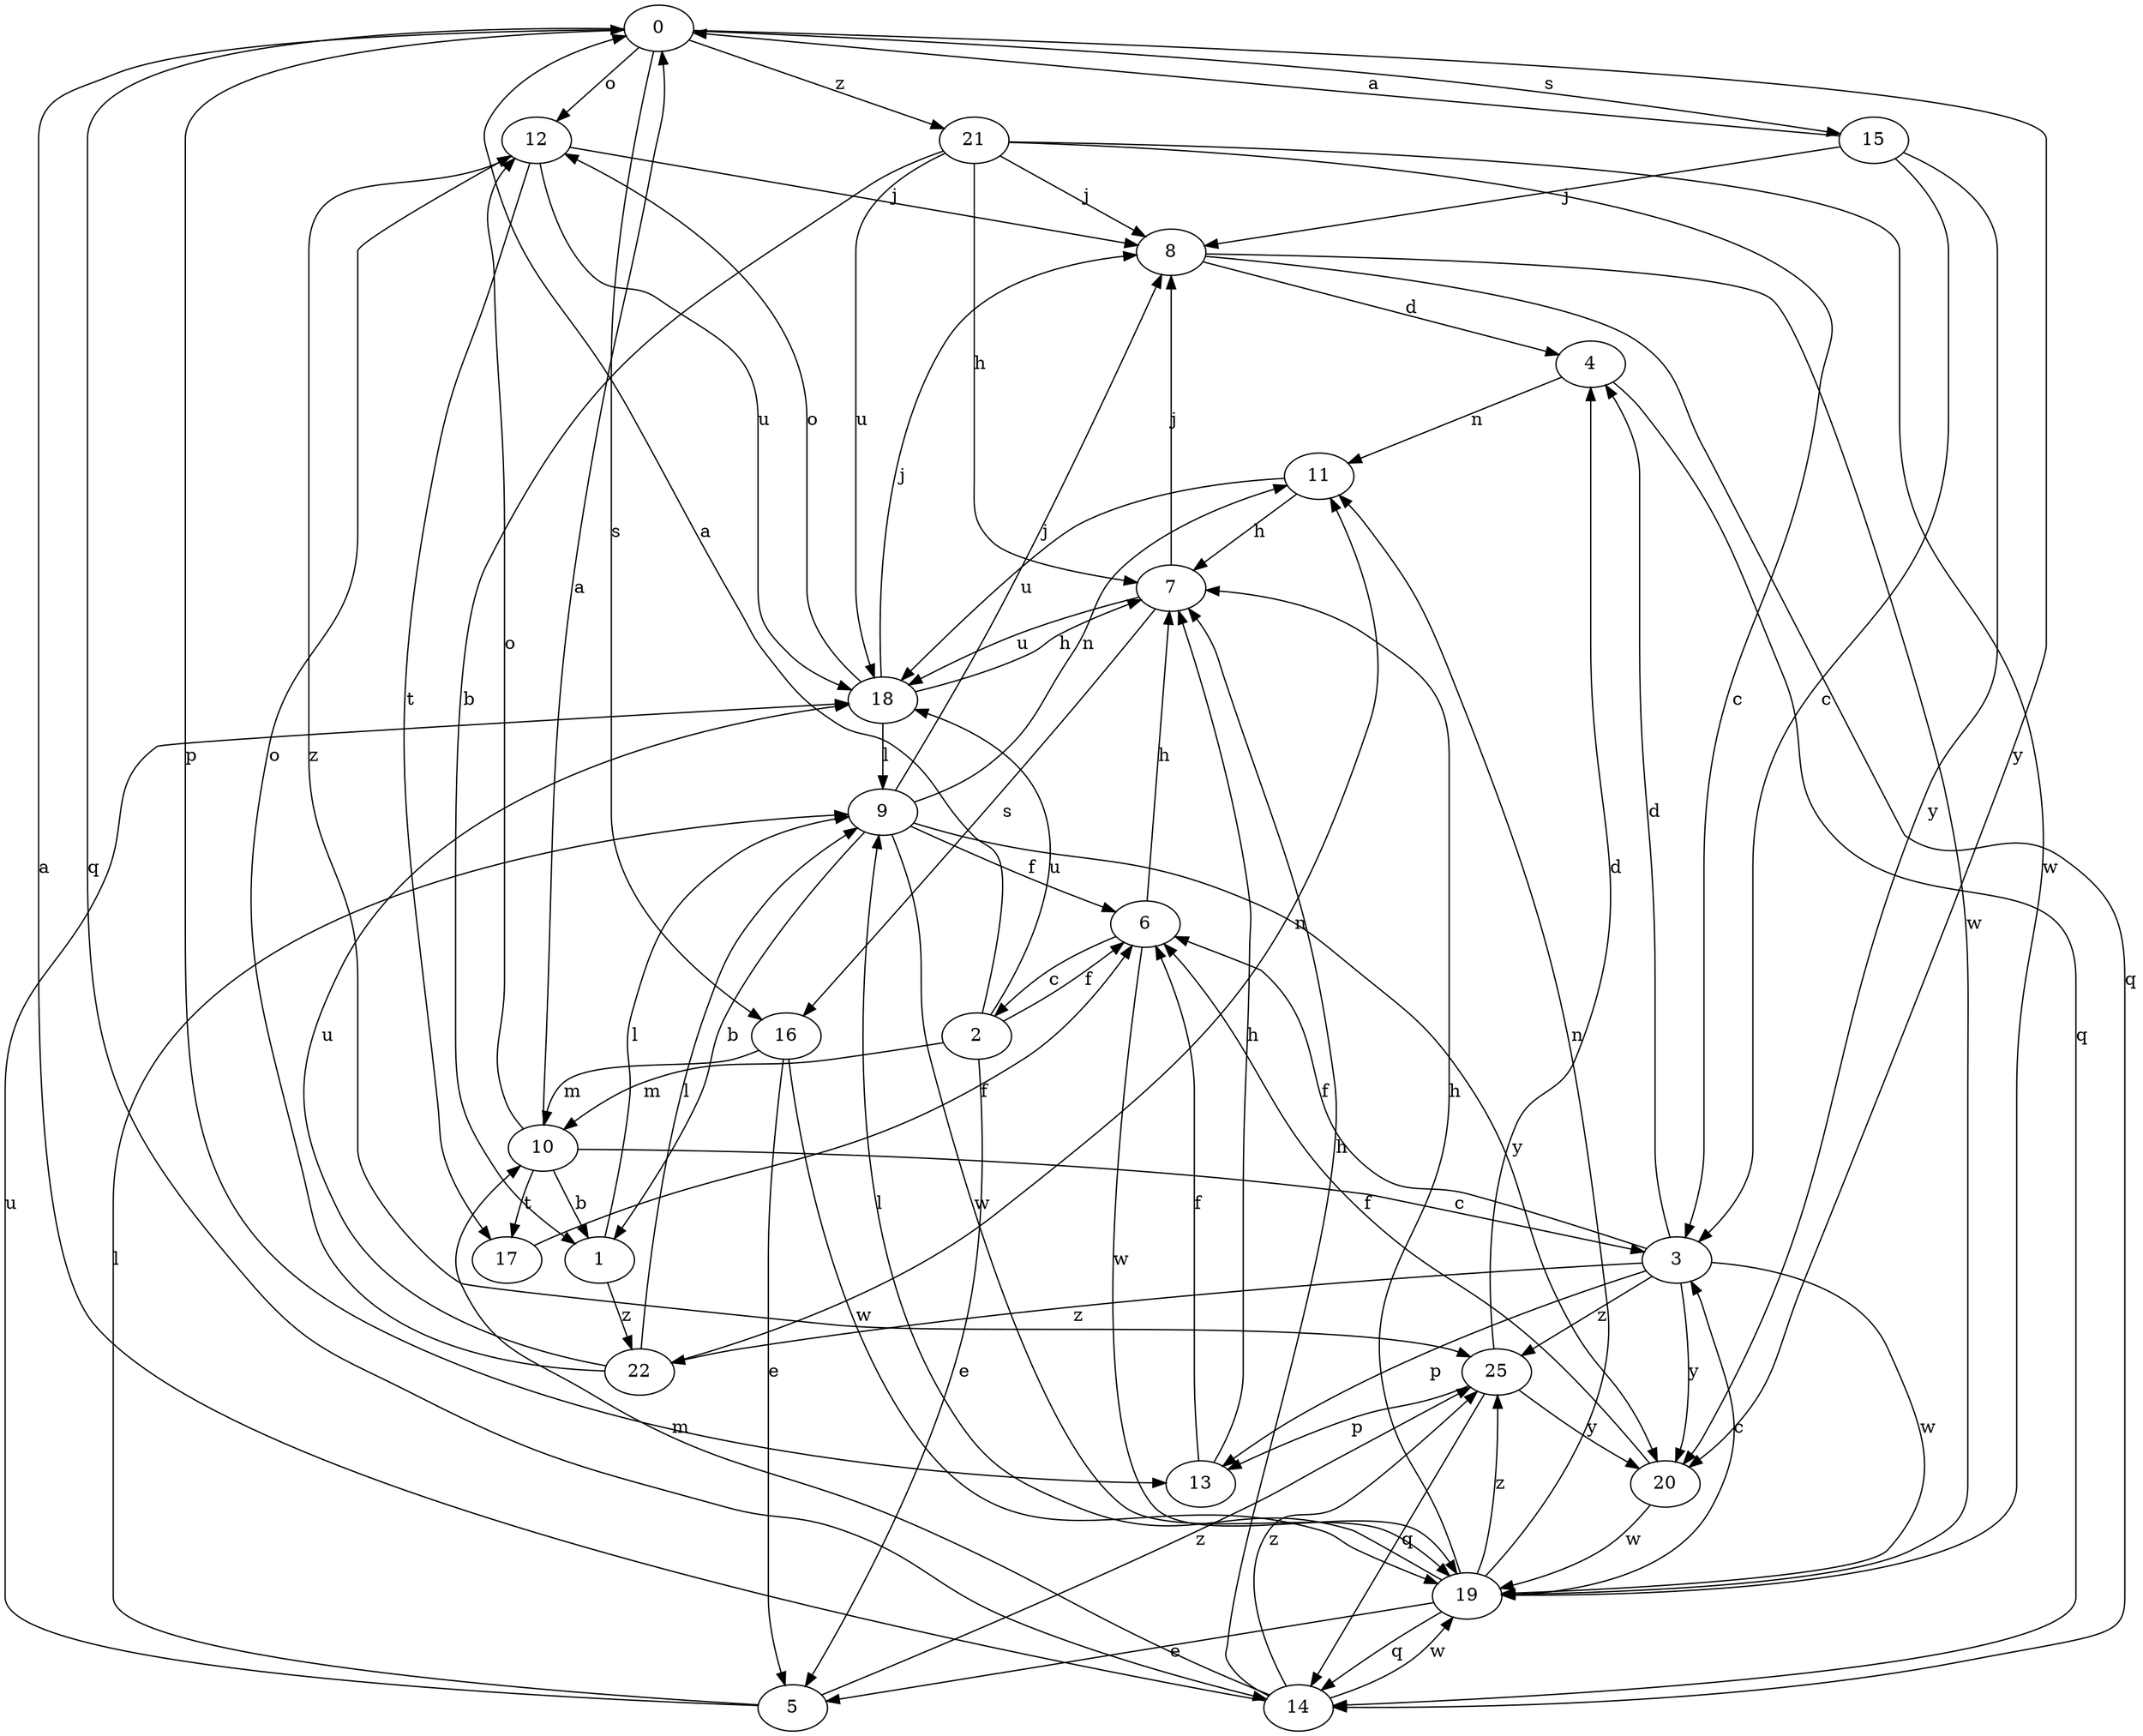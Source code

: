 strict digraph  {
0;
1;
2;
3;
4;
5;
6;
7;
8;
9;
10;
11;
12;
13;
14;
15;
16;
17;
18;
19;
20;
21;
22;
25;
0 -> 12  [label=o];
0 -> 13  [label=p];
0 -> 14  [label=q];
0 -> 15  [label=s];
0 -> 16  [label=s];
0 -> 20  [label=y];
0 -> 21  [label=z];
1 -> 9  [label=l];
1 -> 22  [label=z];
2 -> 0  [label=a];
2 -> 5  [label=e];
2 -> 6  [label=f];
2 -> 10  [label=m];
2 -> 18  [label=u];
3 -> 4  [label=d];
3 -> 6  [label=f];
3 -> 13  [label=p];
3 -> 19  [label=w];
3 -> 20  [label=y];
3 -> 22  [label=z];
3 -> 25  [label=z];
4 -> 11  [label=n];
4 -> 14  [label=q];
5 -> 9  [label=l];
5 -> 18  [label=u];
5 -> 25  [label=z];
6 -> 2  [label=c];
6 -> 7  [label=h];
6 -> 19  [label=w];
7 -> 8  [label=j];
7 -> 16  [label=s];
7 -> 18  [label=u];
8 -> 4  [label=d];
8 -> 14  [label=q];
8 -> 19  [label=w];
9 -> 1  [label=b];
9 -> 6  [label=f];
9 -> 8  [label=j];
9 -> 11  [label=n];
9 -> 19  [label=w];
9 -> 20  [label=y];
10 -> 0  [label=a];
10 -> 1  [label=b];
10 -> 3  [label=c];
10 -> 12  [label=o];
10 -> 17  [label=t];
11 -> 7  [label=h];
11 -> 18  [label=u];
12 -> 8  [label=j];
12 -> 17  [label=t];
12 -> 18  [label=u];
12 -> 25  [label=z];
13 -> 6  [label=f];
13 -> 7  [label=h];
14 -> 0  [label=a];
14 -> 7  [label=h];
14 -> 10  [label=m];
14 -> 19  [label=w];
14 -> 25  [label=z];
15 -> 0  [label=a];
15 -> 3  [label=c];
15 -> 8  [label=j];
15 -> 20  [label=y];
16 -> 5  [label=e];
16 -> 10  [label=m];
16 -> 19  [label=w];
17 -> 6  [label=f];
18 -> 7  [label=h];
18 -> 8  [label=j];
18 -> 9  [label=l];
18 -> 12  [label=o];
19 -> 3  [label=c];
19 -> 5  [label=e];
19 -> 7  [label=h];
19 -> 9  [label=l];
19 -> 11  [label=n];
19 -> 14  [label=q];
19 -> 25  [label=z];
20 -> 6  [label=f];
20 -> 19  [label=w];
21 -> 1  [label=b];
21 -> 3  [label=c];
21 -> 7  [label=h];
21 -> 8  [label=j];
21 -> 18  [label=u];
21 -> 19  [label=w];
22 -> 9  [label=l];
22 -> 11  [label=n];
22 -> 12  [label=o];
22 -> 18  [label=u];
25 -> 4  [label=d];
25 -> 13  [label=p];
25 -> 14  [label=q];
25 -> 20  [label=y];
}

